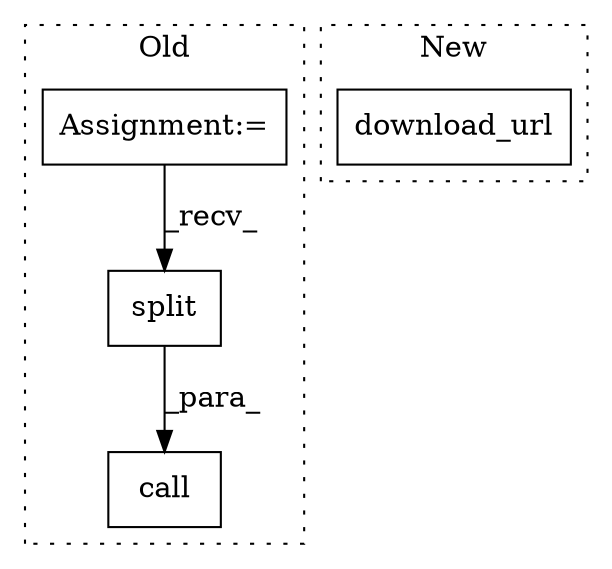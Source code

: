digraph G {
subgraph cluster0 {
1 [label="split" a="32" s="1461" l="7" shape="box"];
3 [label="call" a="32" s="1443,1468" l="5,1" shape="box"];
4 [label="Assignment:=" a="7" s="1369" l="1" shape="box"];
label = "Old";
style="dotted";
}
subgraph cluster1 {
2 [label="download_url" a="32" s="1368,1446" l="13,1" shape="box"];
label = "New";
style="dotted";
}
1 -> 3 [label="_para_"];
4 -> 1 [label="_recv_"];
}